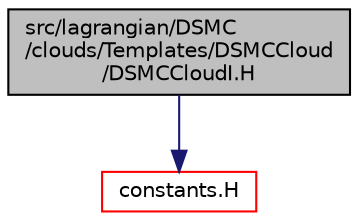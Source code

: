 digraph "src/lagrangian/DSMC/clouds/Templates/DSMCCloud/DSMCCloudI.H"
{
  bgcolor="transparent";
  edge [fontname="Helvetica",fontsize="10",labelfontname="Helvetica",labelfontsize="10"];
  node [fontname="Helvetica",fontsize="10",shape=record];
  Node1 [label="src/lagrangian/DSMC\l/clouds/Templates/DSMCCloud\l/DSMCCloudI.H",height=0.2,width=0.4,color="black", fillcolor="grey75", style="filled", fontcolor="black"];
  Node1 -> Node2 [color="midnightblue",fontsize="10",style="solid",fontname="Helvetica"];
  Node2 [label="constants.H",height=0.2,width=0.4,color="red",URL="$a08266.html"];
}
